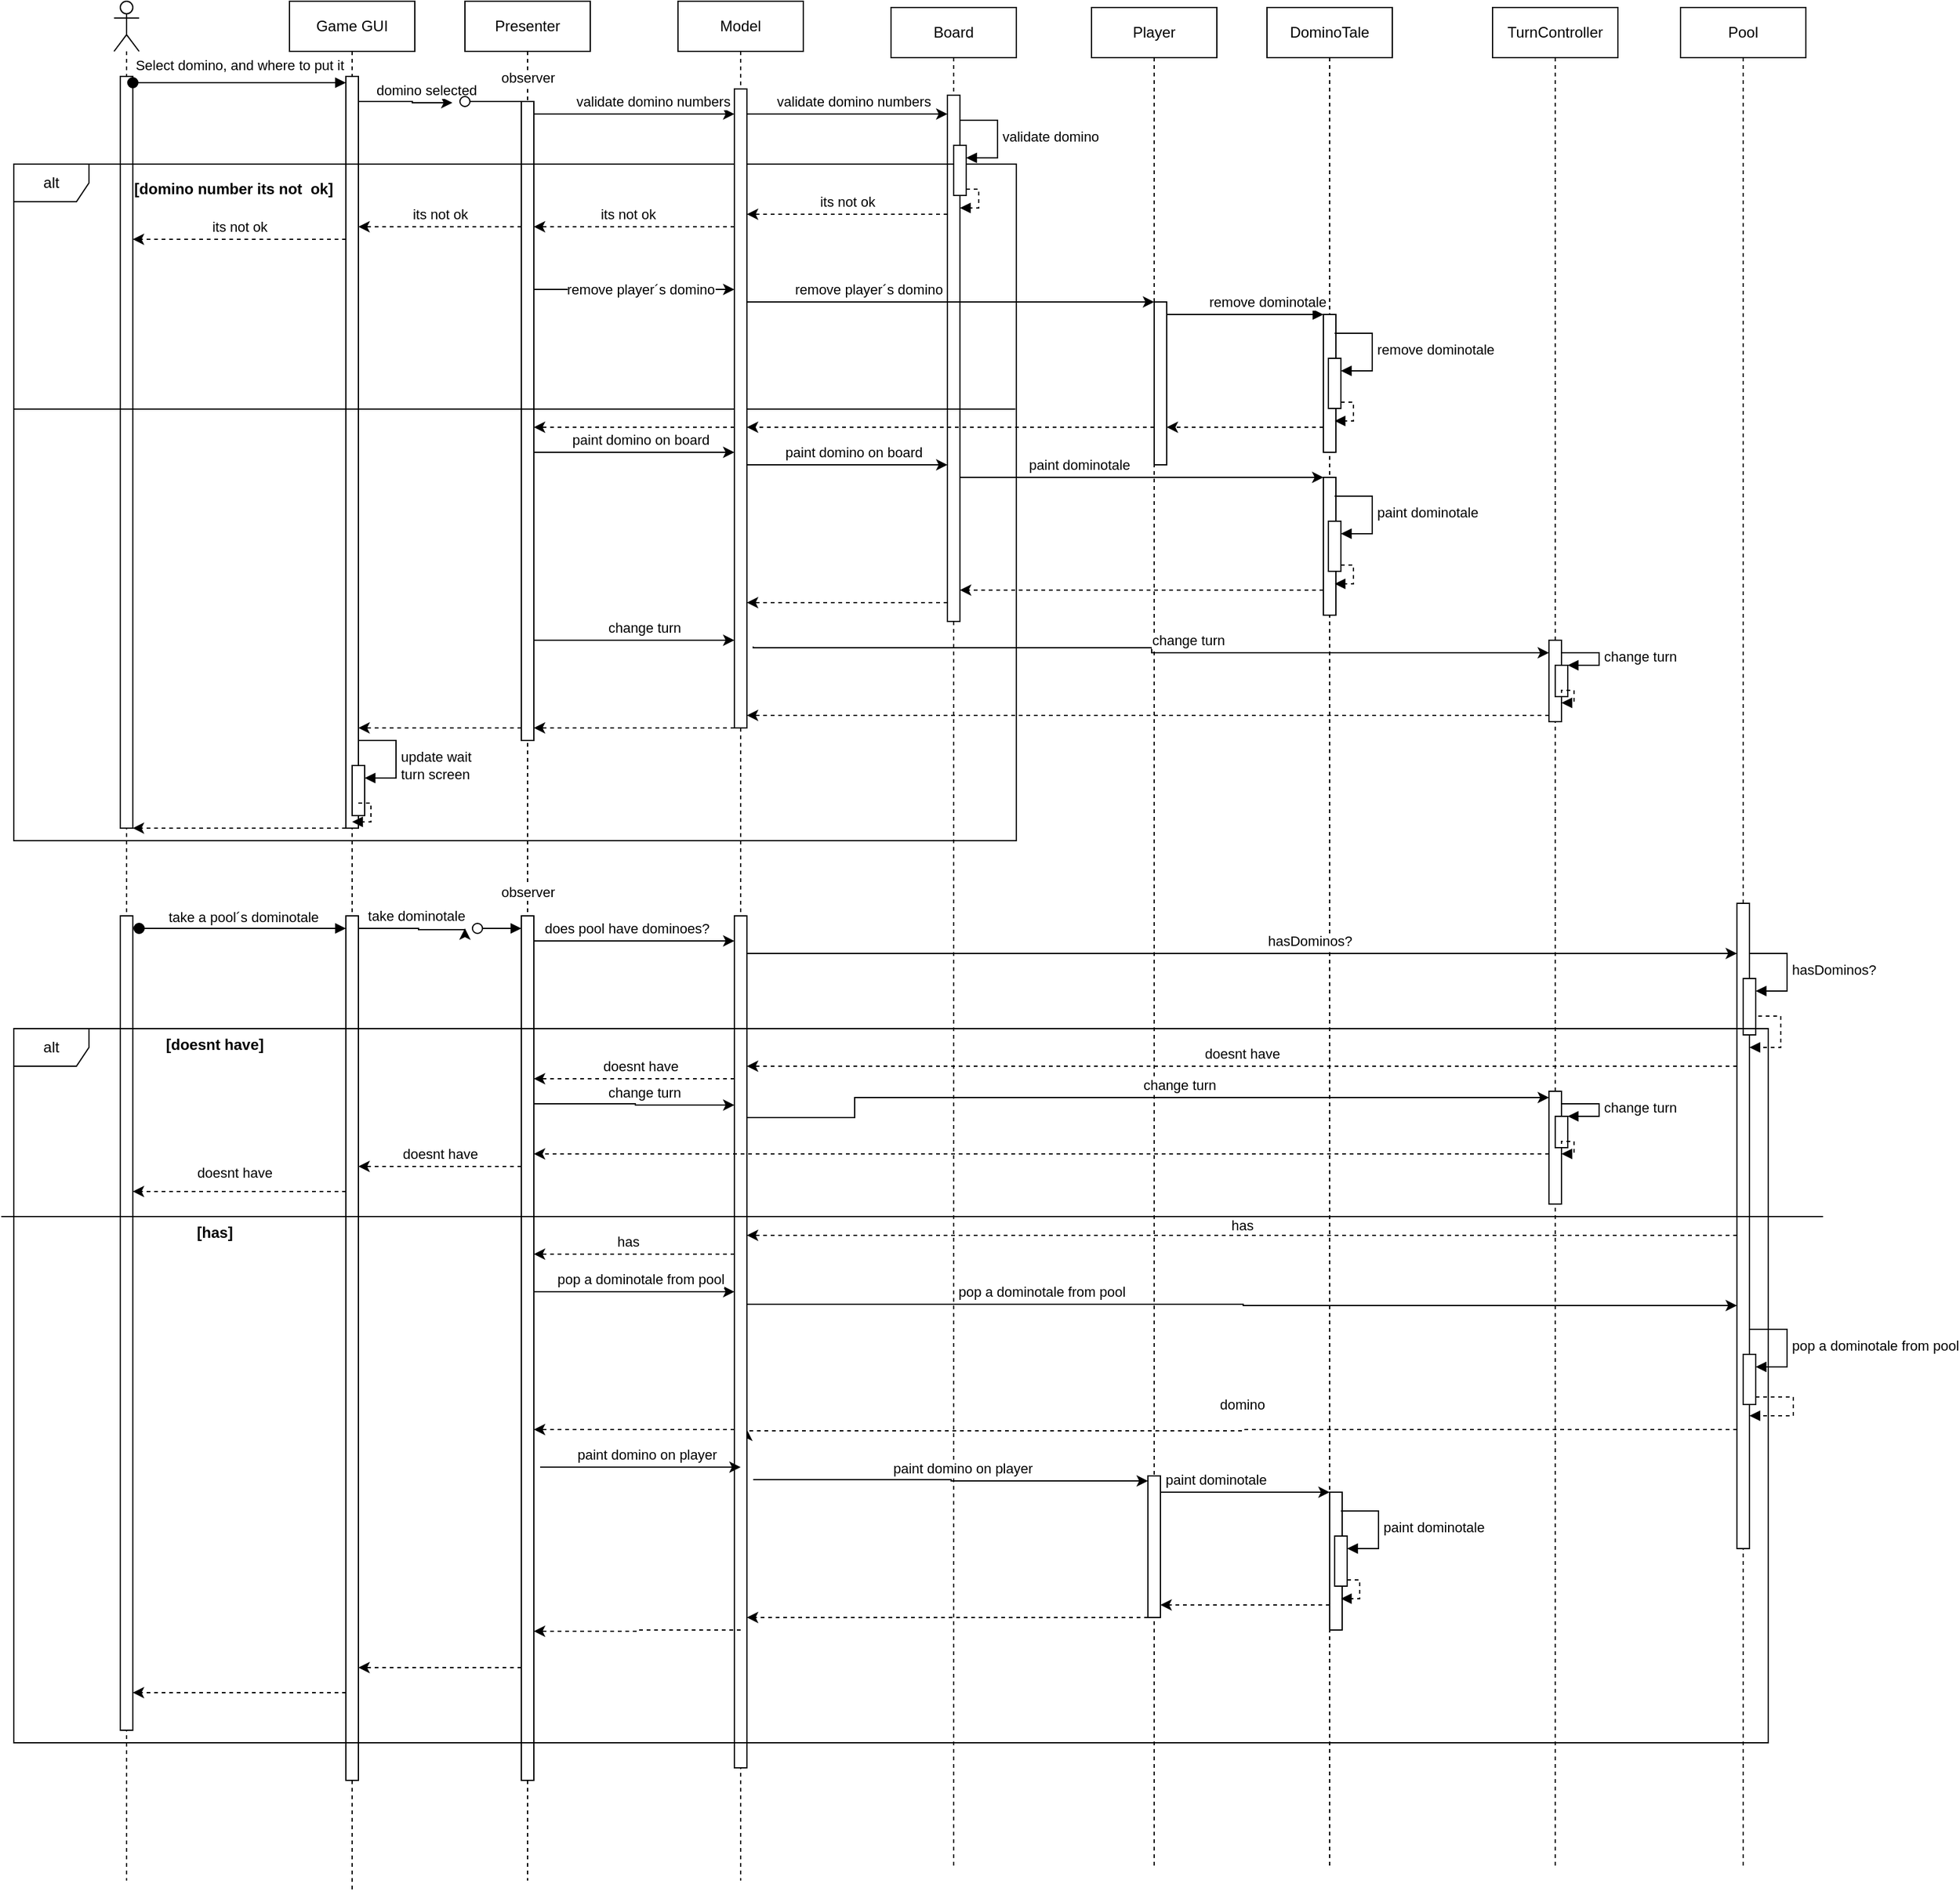 <mxfile version="21.8.2" type="google">
  <diagram name="Page-1" id="Rv0s7GZNz2S2z8i0TRhu">
    <mxGraphModel grid="1" page="1" gridSize="10" guides="1" tooltips="1" connect="1" arrows="1" fold="1" pageScale="1" pageWidth="827" pageHeight="1169" math="0" shadow="0">
      <root>
        <mxCell id="0" />
        <mxCell id="1" parent="0" />
        <mxCell id="wpviFjfJTsvKrZqD9UuO-1" value="Game GUI" style="shape=umlLifeline;perimeter=lifelinePerimeter;whiteSpace=wrap;html=1;container=1;dropTarget=0;collapsible=0;recursiveResize=0;outlineConnect=0;portConstraint=eastwest;newEdgeStyle={&quot;curved&quot;:0,&quot;rounded&quot;:0};" vertex="1" parent="1">
          <mxGeometry x="240" y="70" width="100" height="1510" as="geometry" />
        </mxCell>
        <mxCell id="wpviFjfJTsvKrZqD9UuO-11" value="domino selected" style="edgeStyle=orthogonalEdgeStyle;rounded=0;orthogonalLoop=1;jettySize=auto;html=1;curved=0;" edge="1" parent="wpviFjfJTsvKrZqD9UuO-1" source="wpviFjfJTsvKrZqD9UuO-4">
          <mxGeometry x="0.438" y="10" relative="1" as="geometry">
            <mxPoint x="130" y="81" as="targetPoint" />
            <Array as="points">
              <mxPoint x="98" y="80" />
              <mxPoint x="140" y="81" />
            </Array>
            <mxPoint as="offset" />
          </mxGeometry>
        </mxCell>
        <mxCell id="wpviFjfJTsvKrZqD9UuO-4" value="" style="html=1;points=[[0,0,0,0,5],[0,1,0,0,-5],[1,0,0,0,5],[1,1,0,0,-5]];perimeter=orthogonalPerimeter;outlineConnect=0;targetShapes=umlLifeline;portConstraint=eastwest;newEdgeStyle={&quot;curved&quot;:0,&quot;rounded&quot;:0};" vertex="1" parent="wpviFjfJTsvKrZqD9UuO-1">
          <mxGeometry x="45" y="60" width="10" height="600" as="geometry" />
        </mxCell>
        <mxCell id="wpviFjfJTsvKrZqD9UuO-90" value="take dominotale" style="edgeStyle=orthogonalEdgeStyle;rounded=0;orthogonalLoop=1;jettySize=auto;html=1;curved=0;" edge="1" parent="wpviFjfJTsvKrZqD9UuO-1" source="wpviFjfJTsvKrZqD9UuO-83">
          <mxGeometry x="0.046" y="10" relative="1" as="geometry">
            <mxPoint x="140" y="740" as="targetPoint" />
            <Array as="points">
              <mxPoint x="103" y="740" />
              <mxPoint x="150" y="741" />
            </Array>
            <mxPoint as="offset" />
          </mxGeometry>
        </mxCell>
        <mxCell id="wpviFjfJTsvKrZqD9UuO-83" value="" style="html=1;points=[[0,0,0,0,5],[0,1,0,0,-5],[1,0,0,0,5],[1,1,0,0,-5]];perimeter=orthogonalPerimeter;outlineConnect=0;targetShapes=umlLifeline;portConstraint=eastwest;newEdgeStyle={&quot;curved&quot;:0,&quot;rounded&quot;:0};" vertex="1" parent="wpviFjfJTsvKrZqD9UuO-1">
          <mxGeometry x="45" y="730" width="10" height="690" as="geometry" />
        </mxCell>
        <mxCell id="wpviFjfJTsvKrZqD9UuO-3" value="" style="shape=umlLifeline;perimeter=lifelinePerimeter;whiteSpace=wrap;html=1;container=1;dropTarget=0;collapsible=0;recursiveResize=0;outlineConnect=0;portConstraint=eastwest;newEdgeStyle={&quot;curved&quot;:0,&quot;rounded&quot;:0};participant=umlActor;" vertex="1" parent="1">
          <mxGeometry x="100" y="70" width="20" height="1500" as="geometry" />
        </mxCell>
        <mxCell id="wpviFjfJTsvKrZqD9UuO-6" value="" style="html=1;points=[[0,0,0,0,5],[0,1,0,0,-5],[1,0,0,0,5],[1,1,0,0,-5]];perimeter=orthogonalPerimeter;outlineConnect=0;targetShapes=umlLifeline;portConstraint=eastwest;newEdgeStyle={&quot;curved&quot;:0,&quot;rounded&quot;:0};" vertex="1" parent="wpviFjfJTsvKrZqD9UuO-3">
          <mxGeometry x="5" y="60" width="10" height="600" as="geometry" />
        </mxCell>
        <mxCell id="wpviFjfJTsvKrZqD9UuO-81" value="" style="html=1;points=[[0,0,0,0,5],[0,1,0,0,-5],[1,0,0,0,5],[1,1,0,0,-5]];perimeter=orthogonalPerimeter;outlineConnect=0;targetShapes=umlLifeline;portConstraint=eastwest;newEdgeStyle={&quot;curved&quot;:0,&quot;rounded&quot;:0};" vertex="1" parent="wpviFjfJTsvKrZqD9UuO-3">
          <mxGeometry x="5" y="730" width="10" height="650" as="geometry" />
        </mxCell>
        <mxCell id="wpviFjfJTsvKrZqD9UuO-5" value="Select domino, and where to put it" style="html=1;verticalAlign=bottom;startArrow=oval;endArrow=block;startSize=8;curved=0;rounded=0;entryX=0;entryY=0;entryDx=0;entryDy=5;" edge="1" parent="1" source="wpviFjfJTsvKrZqD9UuO-6" target="wpviFjfJTsvKrZqD9UuO-4">
          <mxGeometry y="5" relative="1" as="geometry">
            <mxPoint x="215" y="135" as="sourcePoint" />
            <mxPoint as="offset" />
          </mxGeometry>
        </mxCell>
        <mxCell id="wpviFjfJTsvKrZqD9UuO-7" value="Presenter" style="shape=umlLifeline;perimeter=lifelinePerimeter;whiteSpace=wrap;html=1;container=1;dropTarget=0;collapsible=0;recursiveResize=0;outlineConnect=0;portConstraint=eastwest;newEdgeStyle={&quot;curved&quot;:0,&quot;rounded&quot;:0};" vertex="1" parent="1">
          <mxGeometry x="380" y="70" width="100" height="1500" as="geometry" />
        </mxCell>
        <mxCell id="wpviFjfJTsvKrZqD9UuO-8" value="" style="html=1;points=[[0,0,0,0,5],[0,1,0,0,-5],[1,0,0,0,5],[1,1,0,0,-5]];perimeter=orthogonalPerimeter;outlineConnect=0;targetShapes=umlLifeline;portConstraint=eastwest;newEdgeStyle={&quot;curved&quot;:0,&quot;rounded&quot;:0};" vertex="1" parent="wpviFjfJTsvKrZqD9UuO-7">
          <mxGeometry x="45" y="80" width="10" height="510" as="geometry" />
        </mxCell>
        <mxCell id="wpviFjfJTsvKrZqD9UuO-88" value="" style="html=1;points=[[0,0,0,0,5],[0,1,0,0,-5],[1,0,0,0,5],[1,1,0,0,-5]];perimeter=orthogonalPerimeter;outlineConnect=0;targetShapes=umlLifeline;portConstraint=eastwest;newEdgeStyle={&quot;curved&quot;:0,&quot;rounded&quot;:0};" vertex="1" parent="wpviFjfJTsvKrZqD9UuO-7">
          <mxGeometry x="45" y="730" width="10" height="690" as="geometry" />
        </mxCell>
        <mxCell id="wpviFjfJTsvKrZqD9UuO-151" value="pop a dominotale from pool" style="edgeStyle=orthogonalEdgeStyle;rounded=0;orthogonalLoop=1;jettySize=auto;html=1;curved=0;" edge="1" parent="wpviFjfJTsvKrZqD9UuO-7">
          <mxGeometry x="0.062" y="10" relative="1" as="geometry">
            <mxPoint x="55" y="1030" as="sourcePoint" />
            <mxPoint x="215" y="1030" as="targetPoint" />
            <Array as="points">
              <mxPoint x="180" y="1030" />
              <mxPoint x="180" y="1030" />
            </Array>
            <mxPoint as="offset" />
          </mxGeometry>
        </mxCell>
        <mxCell id="wpviFjfJTsvKrZqD9UuO-152" value="pop a dominotale from pool" style="edgeStyle=orthogonalEdgeStyle;rounded=0;orthogonalLoop=1;jettySize=auto;html=1;curved=0;" edge="1" parent="wpviFjfJTsvKrZqD9UuO-7" target="wpviFjfJTsvKrZqD9UuO-105">
          <mxGeometry x="-0.406" y="10" relative="1" as="geometry">
            <mxPoint x="225" y="1040" as="sourcePoint" />
            <mxPoint x="550" y="1040" as="targetPoint" />
            <Array as="points">
              <mxPoint x="621" y="1041" />
            </Array>
            <mxPoint as="offset" />
          </mxGeometry>
        </mxCell>
        <mxCell id="wpviFjfJTsvKrZqD9UuO-153" style="edgeStyle=orthogonalEdgeStyle;rounded=0;orthogonalLoop=1;jettySize=auto;html=1;curved=0;dashed=1;" edge="1" parent="wpviFjfJTsvKrZqD9UuO-7" source="wpviFjfJTsvKrZqD9UuO-105">
          <mxGeometry relative="1" as="geometry">
            <mxPoint x="550" y="1140" as="sourcePoint" />
            <mxPoint x="225" y="1140" as="targetPoint" />
            <Array as="points">
              <mxPoint x="621" y="1140" />
              <mxPoint x="225" y="1141" />
            </Array>
          </mxGeometry>
        </mxCell>
        <mxCell id="wpviFjfJTsvKrZqD9UuO-182" value="domino" style="edgeLabel;html=1;align=center;verticalAlign=middle;resizable=0;points=[];" connectable="0" vertex="1" parent="wpviFjfJTsvKrZqD9UuO-153">
          <mxGeometry x="-0.776" y="-2" relative="1" as="geometry">
            <mxPoint x="-307" y="-18" as="offset" />
          </mxGeometry>
        </mxCell>
        <mxCell id="wpviFjfJTsvKrZqD9UuO-154" style="edgeStyle=orthogonalEdgeStyle;rounded=0;orthogonalLoop=1;jettySize=auto;html=1;curved=0;dashed=1;" edge="1" parent="wpviFjfJTsvKrZqD9UuO-7">
          <mxGeometry relative="1" as="geometry">
            <mxPoint x="215" y="1140" as="sourcePoint" />
            <mxPoint x="55" y="1140" as="targetPoint" />
            <Array as="points">
              <mxPoint x="130" y="1140" />
              <mxPoint x="130" y="1140" />
            </Array>
          </mxGeometry>
        </mxCell>
        <mxCell id="wpviFjfJTsvKrZqD9UuO-10" value="observer" style="html=1;verticalAlign=bottom;startArrow=oval;startFill=0;endArrow=none;startSize=8;curved=0;rounded=0;endFill=0;" edge="1" parent="1">
          <mxGeometry x="1" y="11" width="60" relative="1" as="geometry">
            <mxPoint x="380" y="150" as="sourcePoint" />
            <mxPoint x="425" y="150" as="targetPoint" />
            <mxPoint x="5" y="1" as="offset" />
          </mxGeometry>
        </mxCell>
        <mxCell id="wpviFjfJTsvKrZqD9UuO-12" value="Board" style="shape=umlLifeline;perimeter=lifelinePerimeter;whiteSpace=wrap;html=1;container=1;dropTarget=0;collapsible=0;recursiveResize=0;outlineConnect=0;portConstraint=eastwest;newEdgeStyle={&quot;curved&quot;:0,&quot;rounded&quot;:0};" vertex="1" parent="1">
          <mxGeometry x="720" y="75" width="100" height="1485" as="geometry" />
        </mxCell>
        <mxCell id="wpviFjfJTsvKrZqD9UuO-13" value="" style="html=1;points=[[0,0,0,0,5],[0,1,0,0,-5],[1,0,0,0,5],[1,1,0,0,-5]];perimeter=orthogonalPerimeter;outlineConnect=0;targetShapes=umlLifeline;portConstraint=eastwest;newEdgeStyle={&quot;curved&quot;:0,&quot;rounded&quot;:0};" vertex="1" parent="wpviFjfJTsvKrZqD9UuO-12">
          <mxGeometry x="45" y="70" width="10" height="420" as="geometry" />
        </mxCell>
        <mxCell id="wpviFjfJTsvKrZqD9UuO-14" value="validate domino numbers" style="edgeStyle=orthogonalEdgeStyle;rounded=0;orthogonalLoop=1;jettySize=auto;html=1;curved=0;" edge="1" parent="1" source="wpviFjfJTsvKrZqD9UuO-8" target="wpviFjfJTsvKrZqD9UuO-48">
          <mxGeometry x="0.188" y="10" relative="1" as="geometry">
            <Array as="points">
              <mxPoint x="520" y="160" />
              <mxPoint x="520" y="160" />
            </Array>
            <mxPoint as="offset" />
          </mxGeometry>
        </mxCell>
        <mxCell id="wpviFjfJTsvKrZqD9UuO-15" value="alt" style="shape=umlFrame;whiteSpace=wrap;html=1;pointerEvents=0;" vertex="1" parent="1">
          <mxGeometry x="20" y="200" width="800" height="540" as="geometry" />
        </mxCell>
        <mxCell id="wpviFjfJTsvKrZqD9UuO-17" value="" style="endArrow=none;html=1;rounded=0;exitX=0;exitY=0.362;exitDx=0;exitDy=0;exitPerimeter=0;entryX=0.999;entryY=0.362;entryDx=0;entryDy=0;entryPerimeter=0;" edge="1" parent="1" source="wpviFjfJTsvKrZqD9UuO-15" target="wpviFjfJTsvKrZqD9UuO-15">
          <mxGeometry width="50" height="50" relative="1" as="geometry">
            <mxPoint x="20.0" y="280" as="sourcePoint" />
            <mxPoint x="608.7" y="286" as="targetPoint" />
          </mxGeometry>
        </mxCell>
        <mxCell id="wpviFjfJTsvKrZqD9UuO-18" value="[domino number its not&amp;nbsp; ok]" style="text;align=center;fontStyle=1;verticalAlign=middle;spacingLeft=3;spacingRight=3;strokeColor=none;rotatable=0;points=[[0,0.5],[1,0.5]];portConstraint=eastwest;html=1;" vertex="1" parent="1">
          <mxGeometry x="180" y="207" width="30" height="26" as="geometry" />
        </mxCell>
        <mxCell id="wpviFjfJTsvKrZqD9UuO-21" value="" style="html=1;points=[[0,0,0,0,5],[0,1,0,0,-5],[1,0,0,0,5],[1,1,0,0,-5]];perimeter=orthogonalPerimeter;outlineConnect=0;targetShapes=umlLifeline;portConstraint=eastwest;newEdgeStyle={&quot;curved&quot;:0,&quot;rounded&quot;:0};" vertex="1" parent="1">
          <mxGeometry x="770" y="185" width="10" height="40" as="geometry" />
        </mxCell>
        <mxCell id="wpviFjfJTsvKrZqD9UuO-22" value="validate domino" style="html=1;align=left;spacingLeft=2;endArrow=block;rounded=0;edgeStyle=orthogonalEdgeStyle;curved=0;rounded=0;" edge="1" parent="1" target="wpviFjfJTsvKrZqD9UuO-21">
          <mxGeometry relative="1" as="geometry">
            <mxPoint x="775" y="165" as="sourcePoint" />
            <Array as="points">
              <mxPoint x="805" y="195" />
            </Array>
          </mxGeometry>
        </mxCell>
        <mxCell id="wpviFjfJTsvKrZqD9UuO-23" value="" style="html=1;align=left;spacingLeft=2;endArrow=block;rounded=0;edgeStyle=orthogonalEdgeStyle;curved=0;rounded=0;exitX=1;exitY=1;exitDx=0;exitDy=-5;exitPerimeter=0;dashed=1;" edge="1" parent="1" source="wpviFjfJTsvKrZqD9UuO-21" target="wpviFjfJTsvKrZqD9UuO-13">
          <mxGeometry relative="1" as="geometry">
            <mxPoint x="810" y="225" as="sourcePoint" />
            <Array as="points">
              <mxPoint x="790" y="220" />
              <mxPoint x="790" y="235" />
            </Array>
            <mxPoint x="815" y="255" as="targetPoint" />
          </mxGeometry>
        </mxCell>
        <mxCell id="wpviFjfJTsvKrZqD9UuO-24" value="its not ok" style="edgeStyle=orthogonalEdgeStyle;rounded=0;orthogonalLoop=1;jettySize=auto;html=1;curved=0;dashed=1;" edge="1" parent="1" source="wpviFjfJTsvKrZqD9UuO-13" target="wpviFjfJTsvKrZqD9UuO-48">
          <mxGeometry y="-10" relative="1" as="geometry">
            <Array as="points">
              <mxPoint x="690" y="240" />
              <mxPoint x="690" y="240" />
            </Array>
            <mxPoint as="offset" />
          </mxGeometry>
        </mxCell>
        <mxCell id="wpviFjfJTsvKrZqD9UuO-25" value="its not ok" style="edgeStyle=orthogonalEdgeStyle;rounded=0;orthogonalLoop=1;jettySize=auto;html=1;curved=0;dashed=1;" edge="1" parent="1" source="wpviFjfJTsvKrZqD9UuO-8" target="wpviFjfJTsvKrZqD9UuO-4">
          <mxGeometry y="-10" relative="1" as="geometry">
            <Array as="points">
              <mxPoint x="360" y="250" />
              <mxPoint x="360" y="250" />
            </Array>
            <mxPoint as="offset" />
          </mxGeometry>
        </mxCell>
        <mxCell id="wpviFjfJTsvKrZqD9UuO-26" value="its not ok" style="edgeStyle=orthogonalEdgeStyle;rounded=0;orthogonalLoop=1;jettySize=auto;html=1;curved=0;dashed=1;" edge="1" parent="1" source="wpviFjfJTsvKrZqD9UuO-4" target="wpviFjfJTsvKrZqD9UuO-6">
          <mxGeometry y="-10" relative="1" as="geometry">
            <Array as="points">
              <mxPoint x="190" y="260" />
              <mxPoint x="190" y="260" />
            </Array>
            <mxPoint as="offset" />
          </mxGeometry>
        </mxCell>
        <mxCell id="wpviFjfJTsvKrZqD9UuO-29" value="DominoTale" style="shape=umlLifeline;perimeter=lifelinePerimeter;whiteSpace=wrap;html=1;container=1;dropTarget=0;collapsible=0;recursiveResize=0;outlineConnect=0;portConstraint=eastwest;newEdgeStyle={&quot;curved&quot;:0,&quot;rounded&quot;:0};" vertex="1" parent="1">
          <mxGeometry x="1020" y="75" width="100" height="1485" as="geometry" />
        </mxCell>
        <mxCell id="wpviFjfJTsvKrZqD9UuO-30" value="" style="html=1;points=[[0,0,0,0,5],[0,1,0,0,-5],[1,0,0,0,5],[1,1,0,0,-5]];perimeter=orthogonalPerimeter;outlineConnect=0;targetShapes=umlLifeline;portConstraint=eastwest;newEdgeStyle={&quot;curved&quot;:0,&quot;rounded&quot;:0};" vertex="1" parent="wpviFjfJTsvKrZqD9UuO-29">
          <mxGeometry x="45" y="375" width="10" height="110" as="geometry" />
        </mxCell>
        <mxCell id="wpviFjfJTsvKrZqD9UuO-34" value="" style="html=1;points=[[0,0,0,0,5],[0,1,0,0,-5],[1,0,0,0,5],[1,1,0,0,-5]];perimeter=orthogonalPerimeter;outlineConnect=0;targetShapes=umlLifeline;portConstraint=eastwest;newEdgeStyle={&quot;curved&quot;:0,&quot;rounded&quot;:0};" vertex="1" parent="wpviFjfJTsvKrZqD9UuO-29">
          <mxGeometry x="49" y="410" width="10" height="40" as="geometry" />
        </mxCell>
        <mxCell id="wpviFjfJTsvKrZqD9UuO-35" value="paint dominotale" style="html=1;align=left;spacingLeft=2;endArrow=block;rounded=0;edgeStyle=orthogonalEdgeStyle;curved=0;rounded=0;" edge="1" parent="wpviFjfJTsvKrZqD9UuO-29" target="wpviFjfJTsvKrZqD9UuO-34">
          <mxGeometry relative="1" as="geometry">
            <mxPoint x="54" y="390" as="sourcePoint" />
            <Array as="points">
              <mxPoint x="84" y="420" />
            </Array>
          </mxGeometry>
        </mxCell>
        <mxCell id="wpviFjfJTsvKrZqD9UuO-69" value="" style="html=1;points=[[0,0,0,0,5],[0,1,0,0,-5],[1,0,0,0,5],[1,1,0,0,-5]];perimeter=orthogonalPerimeter;outlineConnect=0;targetShapes=umlLifeline;portConstraint=eastwest;newEdgeStyle={&quot;curved&quot;:0,&quot;rounded&quot;:0};" vertex="1" parent="wpviFjfJTsvKrZqD9UuO-29">
          <mxGeometry x="45" y="245" width="10" height="110" as="geometry" />
        </mxCell>
        <mxCell id="wpviFjfJTsvKrZqD9UuO-70" value="" style="html=1;points=[[0,0,0,0,5],[0,1,0,0,-5],[1,0,0,0,5],[1,1,0,0,-5]];perimeter=orthogonalPerimeter;outlineConnect=0;targetShapes=umlLifeline;portConstraint=eastwest;newEdgeStyle={&quot;curved&quot;:0,&quot;rounded&quot;:0};" vertex="1" parent="wpviFjfJTsvKrZqD9UuO-29">
          <mxGeometry x="49" y="280" width="10" height="40" as="geometry" />
        </mxCell>
        <mxCell id="wpviFjfJTsvKrZqD9UuO-71" value="remove dominotale" style="html=1;align=left;spacingLeft=2;endArrow=block;rounded=0;edgeStyle=orthogonalEdgeStyle;curved=0;rounded=0;" edge="1" parent="wpviFjfJTsvKrZqD9UuO-29" target="wpviFjfJTsvKrZqD9UuO-70">
          <mxGeometry relative="1" as="geometry">
            <mxPoint x="54" y="260" as="sourcePoint" />
            <Array as="points">
              <mxPoint x="84" y="290" />
            </Array>
          </mxGeometry>
        </mxCell>
        <mxCell id="wpviFjfJTsvKrZqD9UuO-72" value="" style="html=1;align=left;spacingLeft=2;endArrow=block;rounded=0;edgeStyle=orthogonalEdgeStyle;curved=0;rounded=0;exitX=1;exitY=1;exitDx=0;exitDy=-5;exitPerimeter=0;dashed=1;" edge="1" parent="wpviFjfJTsvKrZqD9UuO-29">
          <mxGeometry relative="1" as="geometry">
            <mxPoint x="59" y="315" as="sourcePoint" />
            <Array as="points">
              <mxPoint x="69" y="315" />
              <mxPoint x="69" y="330" />
            </Array>
            <mxPoint x="54" y="330" as="targetPoint" />
          </mxGeometry>
        </mxCell>
        <mxCell id="wpviFjfJTsvKrZqD9UuO-32" value="Player" style="shape=umlLifeline;perimeter=lifelinePerimeter;whiteSpace=wrap;html=1;container=1;dropTarget=0;collapsible=0;recursiveResize=0;outlineConnect=0;portConstraint=eastwest;newEdgeStyle={&quot;curved&quot;:0,&quot;rounded&quot;:0};" vertex="1" parent="1">
          <mxGeometry x="880" y="75" width="100" height="1485" as="geometry" />
        </mxCell>
        <mxCell id="wpviFjfJTsvKrZqD9UuO-39" value="" style="html=1;points=[[0,0,0,0,5],[0,1,0,0,-5],[1,0,0,0,5],[1,1,0,0,-5]];perimeter=orthogonalPerimeter;outlineConnect=0;targetShapes=umlLifeline;portConstraint=eastwest;newEdgeStyle={&quot;curved&quot;:0,&quot;rounded&quot;:0};" vertex="1" parent="wpviFjfJTsvKrZqD9UuO-32">
          <mxGeometry x="50" y="235" width="10" height="130" as="geometry" />
        </mxCell>
        <mxCell id="wpviFjfJTsvKrZqD9UuO-42" value="remove dominotale" style="html=1;align=left;spacingLeft=2;endArrow=block;rounded=0;edgeStyle=orthogonalEdgeStyle;curved=0;rounded=0;" edge="1" parent="wpviFjfJTsvKrZqD9UuO-32" target="wpviFjfJTsvKrZqD9UuO-69">
          <mxGeometry x="-0.52" y="10" relative="1" as="geometry">
            <mxPoint x="60" y="245" as="sourcePoint" />
            <Array as="points">
              <mxPoint x="140" y="245" />
              <mxPoint x="140" y="245" />
            </Array>
            <mxPoint x="65.0" y="275" as="targetPoint" />
            <mxPoint as="offset" />
          </mxGeometry>
        </mxCell>
        <mxCell id="wpviFjfJTsvKrZqD9UuO-37" value="" style="html=1;align=left;spacingLeft=2;endArrow=block;rounded=0;edgeStyle=orthogonalEdgeStyle;curved=0;rounded=0;exitX=1;exitY=1;exitDx=0;exitDy=-5;exitPerimeter=0;dashed=1;" edge="1" parent="1">
          <mxGeometry relative="1" as="geometry">
            <mxPoint x="1079" y="520" as="sourcePoint" />
            <Array as="points">
              <mxPoint x="1089" y="520" />
              <mxPoint x="1089" y="535" />
            </Array>
            <mxPoint x="1074" y="535" as="targetPoint" />
          </mxGeometry>
        </mxCell>
        <mxCell id="wpviFjfJTsvKrZqD9UuO-40" value="remove player´s domino" style="edgeStyle=orthogonalEdgeStyle;rounded=0;orthogonalLoop=1;jettySize=auto;html=1;curved=0;" edge="1" parent="1" source="wpviFjfJTsvKrZqD9UuO-8" target="wpviFjfJTsvKrZqD9UuO-48">
          <mxGeometry x="0.062" relative="1" as="geometry">
            <Array as="points">
              <mxPoint x="560" y="300" />
              <mxPoint x="560" y="300" />
            </Array>
            <mxPoint as="offset" />
          </mxGeometry>
        </mxCell>
        <mxCell id="wpviFjfJTsvKrZqD9UuO-47" value="Model" style="shape=umlLifeline;perimeter=lifelinePerimeter;whiteSpace=wrap;html=1;container=1;dropTarget=0;collapsible=0;recursiveResize=0;outlineConnect=0;portConstraint=eastwest;newEdgeStyle={&quot;curved&quot;:0,&quot;rounded&quot;:0};" vertex="1" parent="1">
          <mxGeometry x="550" y="70" width="100" height="1500" as="geometry" />
        </mxCell>
        <mxCell id="wpviFjfJTsvKrZqD9UuO-48" value="" style="html=1;points=[[0,0,0,0,5],[0,1,0,0,-5],[1,0,0,0,5],[1,1,0,0,-5]];perimeter=orthogonalPerimeter;outlineConnect=0;targetShapes=umlLifeline;portConstraint=eastwest;newEdgeStyle={&quot;curved&quot;:0,&quot;rounded&quot;:0};" vertex="1" parent="wpviFjfJTsvKrZqD9UuO-47">
          <mxGeometry x="45" y="70" width="10" height="510" as="geometry" />
        </mxCell>
        <mxCell id="wpviFjfJTsvKrZqD9UuO-102" value="" style="html=1;points=[[0,0,0,0,5],[0,1,0,0,-5],[1,0,0,0,5],[1,1,0,0,-5]];perimeter=orthogonalPerimeter;outlineConnect=0;targetShapes=umlLifeline;portConstraint=eastwest;newEdgeStyle={&quot;curved&quot;:0,&quot;rounded&quot;:0};" vertex="1" parent="wpviFjfJTsvKrZqD9UuO-47">
          <mxGeometry x="45" y="730" width="10" height="680" as="geometry" />
        </mxCell>
        <mxCell id="wpviFjfJTsvKrZqD9UuO-49" value="its not ok" style="edgeStyle=orthogonalEdgeStyle;rounded=0;orthogonalLoop=1;jettySize=auto;html=1;curved=0;dashed=1;" edge="1" parent="1" source="wpviFjfJTsvKrZqD9UuO-48" target="wpviFjfJTsvKrZqD9UuO-8">
          <mxGeometry x="0.062" y="-10" relative="1" as="geometry">
            <Array as="points">
              <mxPoint x="510" y="250" />
              <mxPoint x="510" y="250" />
            </Array>
            <mxPoint as="offset" />
          </mxGeometry>
        </mxCell>
        <mxCell id="wpviFjfJTsvKrZqD9UuO-51" value="remove player´s domino" style="edgeStyle=orthogonalEdgeStyle;rounded=0;orthogonalLoop=1;jettySize=auto;html=1;curved=0;" edge="1" parent="1" source="wpviFjfJTsvKrZqD9UuO-48" target="wpviFjfJTsvKrZqD9UuO-39">
          <mxGeometry x="-0.406" y="10" relative="1" as="geometry">
            <Array as="points">
              <mxPoint x="760" y="310" />
              <mxPoint x="760" y="310" />
            </Array>
            <mxPoint as="offset" />
          </mxGeometry>
        </mxCell>
        <mxCell id="wpviFjfJTsvKrZqD9UuO-55" style="edgeStyle=orthogonalEdgeStyle;rounded=0;orthogonalLoop=1;jettySize=auto;html=1;curved=0;dashed=1;" edge="1" parent="1" source="wpviFjfJTsvKrZqD9UuO-39" target="wpviFjfJTsvKrZqD9UuO-48">
          <mxGeometry relative="1" as="geometry">
            <Array as="points">
              <mxPoint x="760" y="410" />
              <mxPoint x="760" y="410" />
            </Array>
          </mxGeometry>
        </mxCell>
        <mxCell id="wpviFjfJTsvKrZqD9UuO-56" style="edgeStyle=orthogonalEdgeStyle;rounded=0;orthogonalLoop=1;jettySize=auto;html=1;curved=0;dashed=1;" edge="1" parent="1" source="wpviFjfJTsvKrZqD9UuO-48" target="wpviFjfJTsvKrZqD9UuO-8">
          <mxGeometry relative="1" as="geometry">
            <Array as="points">
              <mxPoint x="510" y="410" />
              <mxPoint x="510" y="410" />
            </Array>
          </mxGeometry>
        </mxCell>
        <mxCell id="wpviFjfJTsvKrZqD9UuO-58" value="paint domino on board" style="edgeStyle=orthogonalEdgeStyle;rounded=0;orthogonalLoop=1;jettySize=auto;html=1;curved=0;" edge="1" parent="1" source="wpviFjfJTsvKrZqD9UuO-8" target="wpviFjfJTsvKrZqD9UuO-48">
          <mxGeometry x="0.062" y="10" relative="1" as="geometry">
            <Array as="points">
              <mxPoint x="510" y="430" />
              <mxPoint x="510" y="430" />
            </Array>
            <mxPoint as="offset" />
          </mxGeometry>
        </mxCell>
        <mxCell id="wpviFjfJTsvKrZqD9UuO-59" value="paint domino on board" style="edgeStyle=orthogonalEdgeStyle;rounded=0;orthogonalLoop=1;jettySize=auto;html=1;curved=0;" edge="1" parent="1" source="wpviFjfJTsvKrZqD9UuO-48" target="wpviFjfJTsvKrZqD9UuO-13">
          <mxGeometry x="0.062" y="10" relative="1" as="geometry">
            <Array as="points">
              <mxPoint x="680" y="440" />
              <mxPoint x="680" y="440" />
            </Array>
            <mxPoint as="offset" />
          </mxGeometry>
        </mxCell>
        <mxCell id="wpviFjfJTsvKrZqD9UuO-73" style="edgeStyle=orthogonalEdgeStyle;rounded=0;orthogonalLoop=1;jettySize=auto;html=1;curved=0;dashed=1;" edge="1" parent="1" source="wpviFjfJTsvKrZqD9UuO-69" target="wpviFjfJTsvKrZqD9UuO-39">
          <mxGeometry relative="1" as="geometry">
            <Array as="points">
              <mxPoint x="990" y="410" />
              <mxPoint x="990" y="410" />
            </Array>
          </mxGeometry>
        </mxCell>
        <mxCell id="wpviFjfJTsvKrZqD9UuO-74" value="paint dominotale" style="edgeStyle=orthogonalEdgeStyle;rounded=0;orthogonalLoop=1;jettySize=auto;html=1;curved=0;" edge="1" parent="1" source="wpviFjfJTsvKrZqD9UuO-13" target="wpviFjfJTsvKrZqD9UuO-30">
          <mxGeometry x="-0.345" y="10" relative="1" as="geometry">
            <Array as="points">
              <mxPoint x="920" y="450" />
              <mxPoint x="920" y="450" />
            </Array>
            <mxPoint as="offset" />
          </mxGeometry>
        </mxCell>
        <mxCell id="wpviFjfJTsvKrZqD9UuO-76" style="edgeStyle=orthogonalEdgeStyle;rounded=0;orthogonalLoop=1;jettySize=auto;html=1;curved=0;dashed=1;" edge="1" parent="1" source="wpviFjfJTsvKrZqD9UuO-30" target="wpviFjfJTsvKrZqD9UuO-13">
          <mxGeometry relative="1" as="geometry">
            <Array as="points">
              <mxPoint x="920" y="540" />
              <mxPoint x="920" y="540" />
            </Array>
          </mxGeometry>
        </mxCell>
        <mxCell id="wpviFjfJTsvKrZqD9UuO-77" style="edgeStyle=orthogonalEdgeStyle;rounded=0;orthogonalLoop=1;jettySize=auto;html=1;curved=0;dashed=1;" edge="1" parent="1" source="wpviFjfJTsvKrZqD9UuO-13" target="wpviFjfJTsvKrZqD9UuO-48">
          <mxGeometry relative="1" as="geometry">
            <Array as="points">
              <mxPoint x="660" y="550" />
              <mxPoint x="660" y="550" />
            </Array>
          </mxGeometry>
        </mxCell>
        <mxCell id="wpviFjfJTsvKrZqD9UuO-78" style="edgeStyle=orthogonalEdgeStyle;rounded=0;orthogonalLoop=1;jettySize=auto;html=1;curved=0;dashed=1;" edge="1" parent="1" source="wpviFjfJTsvKrZqD9UuO-48" target="wpviFjfJTsvKrZqD9UuO-8">
          <mxGeometry relative="1" as="geometry">
            <Array as="points">
              <mxPoint x="500" y="650" />
              <mxPoint x="500" y="650" />
            </Array>
          </mxGeometry>
        </mxCell>
        <mxCell id="wpviFjfJTsvKrZqD9UuO-79" style="edgeStyle=orthogonalEdgeStyle;rounded=0;orthogonalLoop=1;jettySize=auto;html=1;curved=0;dashed=1;" edge="1" parent="1" source="wpviFjfJTsvKrZqD9UuO-8" target="wpviFjfJTsvKrZqD9UuO-4">
          <mxGeometry relative="1" as="geometry">
            <Array as="points">
              <mxPoint x="360" y="650" />
              <mxPoint x="360" y="650" />
            </Array>
          </mxGeometry>
        </mxCell>
        <mxCell id="wpviFjfJTsvKrZqD9UuO-80" style="edgeStyle=orthogonalEdgeStyle;rounded=0;orthogonalLoop=1;jettySize=auto;html=1;curved=0;dashed=1;" edge="1" parent="1" source="wpviFjfJTsvKrZqD9UuO-4" target="wpviFjfJTsvKrZqD9UuO-6">
          <mxGeometry relative="1" as="geometry">
            <Array as="points">
              <mxPoint x="150" y="730" />
              <mxPoint x="150" y="730" />
            </Array>
          </mxGeometry>
        </mxCell>
        <mxCell id="wpviFjfJTsvKrZqD9UuO-87" value="take a pool´s dominotale" style="html=1;verticalAlign=bottom;startArrow=oval;startFill=1;endArrow=block;startSize=8;curved=0;rounded=0;" edge="1" parent="1" target="wpviFjfJTsvKrZqD9UuO-83">
          <mxGeometry width="60" relative="1" as="geometry">
            <mxPoint x="120" y="810" as="sourcePoint" />
            <mxPoint x="180" y="810" as="targetPoint" />
          </mxGeometry>
        </mxCell>
        <mxCell id="wpviFjfJTsvKrZqD9UuO-89" value="observer" style="html=1;verticalAlign=bottom;startArrow=oval;startFill=0;endArrow=block;startSize=8;curved=0;rounded=0;" edge="1" parent="1" target="wpviFjfJTsvKrZqD9UuO-88">
          <mxGeometry x="1" y="21" width="60" relative="1" as="geometry">
            <mxPoint x="390" y="810" as="sourcePoint" />
            <mxPoint x="420" y="810" as="targetPoint" />
            <mxPoint x="5" y="1" as="offset" />
          </mxGeometry>
        </mxCell>
        <mxCell id="wpviFjfJTsvKrZqD9UuO-99" value="Pool" style="shape=umlLifeline;perimeter=lifelinePerimeter;whiteSpace=wrap;html=1;container=1;dropTarget=0;collapsible=0;recursiveResize=0;outlineConnect=0;portConstraint=eastwest;newEdgeStyle={&quot;curved&quot;:0,&quot;rounded&quot;:0};" vertex="1" parent="1">
          <mxGeometry x="1350" y="75" width="100" height="1485" as="geometry" />
        </mxCell>
        <mxCell id="wpviFjfJTsvKrZqD9UuO-105" value="" style="html=1;points=[[0,0,0,0,5],[0,1,0,0,-5],[1,0,0,0,5],[1,1,0,0,-5]];perimeter=orthogonalPerimeter;outlineConnect=0;targetShapes=umlLifeline;portConstraint=eastwest;newEdgeStyle={&quot;curved&quot;:0,&quot;rounded&quot;:0};" vertex="1" parent="wpviFjfJTsvKrZqD9UuO-99">
          <mxGeometry x="45" y="715" width="10" height="515" as="geometry" />
        </mxCell>
        <mxCell id="wpviFjfJTsvKrZqD9UuO-121" value="" style="html=1;points=[[0,0,0,0,5],[0,1,0,0,-5],[1,0,0,0,5],[1,1,0,0,-5]];perimeter=orthogonalPerimeter;outlineConnect=0;targetShapes=umlLifeline;portConstraint=eastwest;newEdgeStyle={&quot;curved&quot;:0,&quot;rounded&quot;:0};" vertex="1" parent="wpviFjfJTsvKrZqD9UuO-99">
          <mxGeometry x="50" y="775" width="10" height="45" as="geometry" />
        </mxCell>
        <mxCell id="wpviFjfJTsvKrZqD9UuO-122" value="hasDominos?" style="html=1;align=left;spacingLeft=2;endArrow=block;rounded=0;edgeStyle=orthogonalEdgeStyle;curved=0;rounded=0;" edge="1" parent="wpviFjfJTsvKrZqD9UuO-99" target="wpviFjfJTsvKrZqD9UuO-121">
          <mxGeometry x="-0.004" relative="1" as="geometry">
            <mxPoint x="55" y="755" as="sourcePoint" />
            <Array as="points">
              <mxPoint x="85" y="785" />
            </Array>
            <mxPoint as="offset" />
          </mxGeometry>
        </mxCell>
        <mxCell id="wpviFjfJTsvKrZqD9UuO-100" style="edgeStyle=orthogonalEdgeStyle;rounded=0;orthogonalLoop=1;jettySize=auto;html=1;curved=0;" edge="1" parent="1" source="wpviFjfJTsvKrZqD9UuO-48" target="wpviFjfJTsvKrZqD9UuO-13">
          <mxGeometry relative="1" as="geometry">
            <Array as="points">
              <mxPoint x="690" y="160" />
              <mxPoint x="690" y="160" />
            </Array>
          </mxGeometry>
        </mxCell>
        <mxCell id="wpviFjfJTsvKrZqD9UuO-101" value="validate domino numbers" style="edgeLabel;html=1;align=center;verticalAlign=middle;resizable=0;points=[];" connectable="0" vertex="1" parent="wpviFjfJTsvKrZqD9UuO-100">
          <mxGeometry x="0.165" relative="1" as="geometry">
            <mxPoint x="-8" y="-10" as="offset" />
          </mxGeometry>
        </mxCell>
        <mxCell id="wpviFjfJTsvKrZqD9UuO-103" style="edgeStyle=orthogonalEdgeStyle;rounded=0;orthogonalLoop=1;jettySize=auto;html=1;curved=0;" edge="1" parent="1" source="wpviFjfJTsvKrZqD9UuO-88" target="wpviFjfJTsvKrZqD9UuO-102">
          <mxGeometry relative="1" as="geometry">
            <Array as="points">
              <mxPoint x="520" y="820" />
              <mxPoint x="520" y="820" />
            </Array>
          </mxGeometry>
        </mxCell>
        <mxCell id="wpviFjfJTsvKrZqD9UuO-104" value="does pool have dominoes?" style="edgeLabel;html=1;align=center;verticalAlign=middle;resizable=0;points=[];" connectable="0" vertex="1" parent="wpviFjfJTsvKrZqD9UuO-103">
          <mxGeometry x="-0.078" y="3" relative="1" as="geometry">
            <mxPoint y="-7" as="offset" />
          </mxGeometry>
        </mxCell>
        <mxCell id="wpviFjfJTsvKrZqD9UuO-106" value="hasDominos?" style="edgeStyle=orthogonalEdgeStyle;rounded=0;orthogonalLoop=1;jettySize=auto;html=1;curved=0;" edge="1" parent="1" source="wpviFjfJTsvKrZqD9UuO-102" target="wpviFjfJTsvKrZqD9UuO-105">
          <mxGeometry x="0.137" y="10" relative="1" as="geometry">
            <Array as="points">
              <mxPoint x="780" y="830" />
              <mxPoint x="780" y="830" />
            </Array>
            <mxPoint as="offset" />
          </mxGeometry>
        </mxCell>
        <mxCell id="wpviFjfJTsvKrZqD9UuO-107" value="alt" style="shape=umlFrame;whiteSpace=wrap;html=1;pointerEvents=0;" vertex="1" parent="1">
          <mxGeometry x="20" y="890" width="1400" height="570" as="geometry" />
        </mxCell>
        <mxCell id="wpviFjfJTsvKrZqD9UuO-109" value="[doesnt have]" style="text;align=center;fontStyle=1;verticalAlign=middle;spacingLeft=3;spacingRight=3;strokeColor=none;rotatable=0;points=[[0,0.5],[1,0.5]];portConstraint=eastwest;html=1;" vertex="1" parent="1">
          <mxGeometry x="140" y="890" width="80" height="26" as="geometry" />
        </mxCell>
        <mxCell id="wpviFjfJTsvKrZqD9UuO-110" value="TurnController" style="shape=umlLifeline;perimeter=lifelinePerimeter;whiteSpace=wrap;html=1;container=1;dropTarget=0;collapsible=0;recursiveResize=0;outlineConnect=0;portConstraint=eastwest;newEdgeStyle={&quot;curved&quot;:0,&quot;rounded&quot;:0};" vertex="1" parent="1">
          <mxGeometry x="1200" y="75" width="100" height="1485" as="geometry" />
        </mxCell>
        <mxCell id="wpviFjfJTsvKrZqD9UuO-111" value="" style="html=1;points=[[0,0,0,0,5],[0,1,0,0,-5],[1,0,0,0,5],[1,1,0,0,-5]];perimeter=orthogonalPerimeter;outlineConnect=0;targetShapes=umlLifeline;portConstraint=eastwest;newEdgeStyle={&quot;curved&quot;:0,&quot;rounded&quot;:0};" vertex="1" parent="wpviFjfJTsvKrZqD9UuO-110">
          <mxGeometry x="45" y="505" width="10" height="65" as="geometry" />
        </mxCell>
        <mxCell id="wpviFjfJTsvKrZqD9UuO-113" value="" style="html=1;points=[[0,0,0,0,5],[0,1,0,0,-5],[1,0,0,0,5],[1,1,0,0,-5]];perimeter=orthogonalPerimeter;outlineConnect=0;targetShapes=umlLifeline;portConstraint=eastwest;newEdgeStyle={&quot;curved&quot;:0,&quot;rounded&quot;:0};" vertex="1" parent="wpviFjfJTsvKrZqD9UuO-110">
          <mxGeometry x="50" y="525" width="10" height="25" as="geometry" />
        </mxCell>
        <mxCell id="wpviFjfJTsvKrZqD9UuO-114" value="change turn" style="html=1;align=left;spacingLeft=2;endArrow=block;rounded=0;edgeStyle=orthogonalEdgeStyle;curved=0;rounded=0;" edge="1" parent="wpviFjfJTsvKrZqD9UuO-110" target="wpviFjfJTsvKrZqD9UuO-113">
          <mxGeometry relative="1" as="geometry">
            <mxPoint x="55" y="515" as="sourcePoint" />
            <Array as="points">
              <mxPoint x="85" y="515" />
              <mxPoint x="85" y="525" />
            </Array>
          </mxGeometry>
        </mxCell>
        <mxCell id="wpviFjfJTsvKrZqD9UuO-112" value="change turn" style="edgeStyle=orthogonalEdgeStyle;rounded=0;orthogonalLoop=1;jettySize=auto;html=1;curved=0;" edge="1" parent="1" source="wpviFjfJTsvKrZqD9UuO-8" target="wpviFjfJTsvKrZqD9UuO-48">
          <mxGeometry x="0.099" y="10" relative="1" as="geometry">
            <Array as="points">
              <mxPoint x="510" y="580" />
              <mxPoint x="510" y="580" />
            </Array>
            <mxPoint as="offset" />
          </mxGeometry>
        </mxCell>
        <mxCell id="wpviFjfJTsvKrZqD9UuO-115" value="" style="html=1;align=left;spacingLeft=2;endArrow=block;rounded=0;edgeStyle=orthogonalEdgeStyle;curved=0;rounded=0;exitX=1;exitY=1;exitDx=0;exitDy=-5;exitPerimeter=0;dashed=1;" edge="1" parent="1" target="wpviFjfJTsvKrZqD9UuO-111">
          <mxGeometry relative="1" as="geometry">
            <mxPoint x="1255" y="640" as="sourcePoint" />
            <Array as="points">
              <mxPoint x="1255" y="620" />
              <mxPoint x="1265" y="620" />
              <mxPoint x="1265" y="630" />
            </Array>
            <mxPoint x="1250" y="655" as="targetPoint" />
          </mxGeometry>
        </mxCell>
        <mxCell id="wpviFjfJTsvKrZqD9UuO-116" style="edgeStyle=orthogonalEdgeStyle;rounded=0;orthogonalLoop=1;jettySize=auto;html=1;curved=0;dashed=1;" edge="1" parent="1" source="wpviFjfJTsvKrZqD9UuO-111" target="wpviFjfJTsvKrZqD9UuO-48">
          <mxGeometry relative="1" as="geometry">
            <Array as="points">
              <mxPoint x="760" y="640" />
              <mxPoint x="760" y="640" />
            </Array>
          </mxGeometry>
        </mxCell>
        <mxCell id="wpviFjfJTsvKrZqD9UuO-117" value="" style="html=1;points=[[0,0,0,0,5],[0,1,0,0,-5],[1,0,0,0,5],[1,1,0,0,-5]];perimeter=orthogonalPerimeter;outlineConnect=0;targetShapes=umlLifeline;portConstraint=eastwest;newEdgeStyle={&quot;curved&quot;:0,&quot;rounded&quot;:0};" vertex="1" parent="1">
          <mxGeometry x="290" y="680" width="10" height="40" as="geometry" />
        </mxCell>
        <mxCell id="wpviFjfJTsvKrZqD9UuO-118" value="update wait &lt;br&gt;turn screen" style="html=1;align=left;spacingLeft=2;endArrow=block;rounded=0;edgeStyle=orthogonalEdgeStyle;curved=0;rounded=0;" edge="1" parent="1" target="wpviFjfJTsvKrZqD9UuO-117">
          <mxGeometry x="0.176" relative="1" as="geometry">
            <mxPoint x="295" y="660" as="sourcePoint" />
            <Array as="points">
              <mxPoint x="325" y="690" />
            </Array>
            <mxPoint as="offset" />
          </mxGeometry>
        </mxCell>
        <mxCell id="wpviFjfJTsvKrZqD9UuO-119" value="" style="html=1;align=left;spacingLeft=2;endArrow=block;rounded=0;edgeStyle=orthogonalEdgeStyle;curved=0;rounded=0;exitX=1;exitY=1;exitDx=0;exitDy=-5;exitPerimeter=0;dashed=1;" edge="1" parent="1">
          <mxGeometry relative="1" as="geometry">
            <mxPoint x="295" y="710" as="sourcePoint" />
            <Array as="points">
              <mxPoint x="305" y="710" />
              <mxPoint x="305" y="725" />
            </Array>
            <mxPoint x="290" y="725" as="targetPoint" />
          </mxGeometry>
        </mxCell>
        <mxCell id="wpviFjfJTsvKrZqD9UuO-123" value="" style="html=1;align=left;spacingLeft=2;endArrow=block;rounded=0;edgeStyle=orthogonalEdgeStyle;curved=0;rounded=0;exitX=1;exitY=1;exitDx=0;exitDy=-5;exitPerimeter=0;dashed=1;" edge="1" parent="1">
          <mxGeometry relative="1" as="geometry">
            <mxPoint x="1410" y="890" as="sourcePoint" />
            <Array as="points">
              <mxPoint x="1410" y="880" />
              <mxPoint x="1430" y="880" />
              <mxPoint x="1430" y="905" />
            </Array>
            <mxPoint x="1405" y="905" as="targetPoint" />
          </mxGeometry>
        </mxCell>
        <mxCell id="wpviFjfJTsvKrZqD9UuO-124" value="doesnt have" style="edgeStyle=orthogonalEdgeStyle;rounded=0;orthogonalLoop=1;jettySize=auto;html=1;curved=0;dashed=1;" edge="1" parent="1" source="wpviFjfJTsvKrZqD9UuO-105" target="wpviFjfJTsvKrZqD9UuO-102">
          <mxGeometry y="-10" relative="1" as="geometry">
            <Array as="points">
              <mxPoint x="980" y="920" />
              <mxPoint x="980" y="920" />
            </Array>
            <mxPoint as="offset" />
          </mxGeometry>
        </mxCell>
        <mxCell id="wpviFjfJTsvKrZqD9UuO-125" value="doesnt have" style="edgeStyle=orthogonalEdgeStyle;rounded=0;orthogonalLoop=1;jettySize=auto;html=1;curved=0;dashed=1;" edge="1" parent="1" source="wpviFjfJTsvKrZqD9UuO-102" target="wpviFjfJTsvKrZqD9UuO-88">
          <mxGeometry x="-0.062" y="-10" relative="1" as="geometry">
            <Array as="points">
              <mxPoint x="510" y="930" />
              <mxPoint x="510" y="930" />
            </Array>
            <mxPoint as="offset" />
          </mxGeometry>
        </mxCell>
        <mxCell id="wpviFjfJTsvKrZqD9UuO-129" value="" style="endArrow=none;html=1;rounded=0;" edge="1" parent="1">
          <mxGeometry width="50" height="50" relative="1" as="geometry">
            <mxPoint x="10" y="1040" as="sourcePoint" />
            <mxPoint x="1463.73" y="1040" as="targetPoint" />
          </mxGeometry>
        </mxCell>
        <mxCell id="wpviFjfJTsvKrZqD9UuO-130" value="[has]" style="text;align=center;fontStyle=1;verticalAlign=middle;spacingLeft=3;spacingRight=3;strokeColor=none;rotatable=0;points=[[0,0.5],[1,0.5]];portConstraint=eastwest;html=1;" vertex="1" parent="1">
          <mxGeometry x="140" y="1040" width="80" height="26" as="geometry" />
        </mxCell>
        <mxCell id="wpviFjfJTsvKrZqD9UuO-137" style="edgeStyle=orthogonalEdgeStyle;rounded=0;orthogonalLoop=1;jettySize=auto;html=1;curved=0;dashed=1;" edge="1" parent="1" source="wpviFjfJTsvKrZqD9UuO-131" target="wpviFjfJTsvKrZqD9UuO-88">
          <mxGeometry relative="1" as="geometry">
            <Array as="points">
              <mxPoint x="840" y="990" />
              <mxPoint x="840" y="990" />
            </Array>
          </mxGeometry>
        </mxCell>
        <mxCell id="wpviFjfJTsvKrZqD9UuO-131" value="" style="html=1;points=[[0,0,0,0,5],[0,1,0,0,-5],[1,0,0,0,5],[1,1,0,0,-5]];perimeter=orthogonalPerimeter;outlineConnect=0;targetShapes=umlLifeline;portConstraint=eastwest;newEdgeStyle={&quot;curved&quot;:0,&quot;rounded&quot;:0};" vertex="1" parent="1">
          <mxGeometry x="1245" y="940" width="10" height="90" as="geometry" />
        </mxCell>
        <mxCell id="wpviFjfJTsvKrZqD9UuO-132" value="" style="html=1;points=[[0,0,0,0,5],[0,1,0,0,-5],[1,0,0,0,5],[1,1,0,0,-5]];perimeter=orthogonalPerimeter;outlineConnect=0;targetShapes=umlLifeline;portConstraint=eastwest;newEdgeStyle={&quot;curved&quot;:0,&quot;rounded&quot;:0};" vertex="1" parent="1">
          <mxGeometry x="1250" y="960" width="10" height="25" as="geometry" />
        </mxCell>
        <mxCell id="wpviFjfJTsvKrZqD9UuO-133" value="change turn" style="html=1;align=left;spacingLeft=2;endArrow=block;rounded=0;edgeStyle=orthogonalEdgeStyle;curved=0;rounded=0;" edge="1" parent="1" target="wpviFjfJTsvKrZqD9UuO-132">
          <mxGeometry relative="1" as="geometry">
            <mxPoint x="1255" y="950" as="sourcePoint" />
            <Array as="points">
              <mxPoint x="1285" y="950" />
              <mxPoint x="1285" y="960" />
            </Array>
          </mxGeometry>
        </mxCell>
        <mxCell id="wpviFjfJTsvKrZqD9UuO-134" value="change turn" style="edgeStyle=orthogonalEdgeStyle;rounded=0;orthogonalLoop=1;jettySize=auto;html=1;curved=0;" edge="1" parent="1" target="wpviFjfJTsvKrZqD9UuO-102">
          <mxGeometry x="0.099" y="10" relative="1" as="geometry">
            <mxPoint x="435" y="950" as="sourcePoint" />
            <Array as="points">
              <mxPoint x="516" y="951" />
            </Array>
            <mxPoint as="offset" />
          </mxGeometry>
        </mxCell>
        <mxCell id="wpviFjfJTsvKrZqD9UuO-135" value="" style="html=1;align=left;spacingLeft=2;endArrow=block;rounded=0;edgeStyle=orthogonalEdgeStyle;curved=0;rounded=0;exitX=1;exitY=1;exitDx=0;exitDy=-5;exitPerimeter=0;dashed=1;" edge="1" parent="1" target="wpviFjfJTsvKrZqD9UuO-131">
          <mxGeometry relative="1" as="geometry">
            <mxPoint x="1255" y="1000" as="sourcePoint" />
            <Array as="points">
              <mxPoint x="1255" y="980" />
              <mxPoint x="1265" y="980" />
              <mxPoint x="1265" y="990" />
            </Array>
            <mxPoint x="1250" y="1015" as="targetPoint" />
          </mxGeometry>
        </mxCell>
        <mxCell id="wpviFjfJTsvKrZqD9UuO-138" style="edgeStyle=orthogonalEdgeStyle;rounded=0;orthogonalLoop=1;jettySize=auto;html=1;curved=0;dashed=1;" edge="1" parent="1" source="wpviFjfJTsvKrZqD9UuO-88" target="wpviFjfJTsvKrZqD9UuO-83">
          <mxGeometry relative="1" as="geometry">
            <Array as="points">
              <mxPoint x="360" y="1000" />
              <mxPoint x="360" y="1000" />
            </Array>
          </mxGeometry>
        </mxCell>
        <mxCell id="wpviFjfJTsvKrZqD9UuO-139" value="doesnt have" style="edgeLabel;html=1;align=center;verticalAlign=middle;resizable=0;points=[];" connectable="0" vertex="1" parent="wpviFjfJTsvKrZqD9UuO-138">
          <mxGeometry x="-0.586" relative="1" as="geometry">
            <mxPoint x="-38" y="-10" as="offset" />
          </mxGeometry>
        </mxCell>
        <mxCell id="wpviFjfJTsvKrZqD9UuO-140" style="edgeStyle=orthogonalEdgeStyle;rounded=0;orthogonalLoop=1;jettySize=auto;html=1;curved=0;dashed=1;" edge="1" parent="1" source="wpviFjfJTsvKrZqD9UuO-83" target="wpviFjfJTsvKrZqD9UuO-81">
          <mxGeometry relative="1" as="geometry">
            <Array as="points">
              <mxPoint x="210" y="1020" />
              <mxPoint x="210" y="1020" />
            </Array>
          </mxGeometry>
        </mxCell>
        <mxCell id="wpviFjfJTsvKrZqD9UuO-142" value="doesnt have" style="edgeLabel;html=1;align=center;verticalAlign=middle;resizable=0;points=[];" connectable="0" vertex="1" parent="wpviFjfJTsvKrZqD9UuO-140">
          <mxGeometry x="0.078" y="-5" relative="1" as="geometry">
            <mxPoint x="2" y="-10" as="offset" />
          </mxGeometry>
        </mxCell>
        <mxCell id="wpviFjfJTsvKrZqD9UuO-143" value="has" style="edgeStyle=orthogonalEdgeStyle;rounded=0;orthogonalLoop=1;jettySize=auto;html=1;curved=0;dashed=1;" edge="1" parent="1" source="wpviFjfJTsvKrZqD9UuO-105" target="wpviFjfJTsvKrZqD9UuO-102">
          <mxGeometry y="-7" relative="1" as="geometry">
            <Array as="points">
              <mxPoint x="1200" y="1055" />
              <mxPoint x="1200" y="1055" />
            </Array>
            <mxPoint y="-1" as="offset" />
          </mxGeometry>
        </mxCell>
        <mxCell id="wpviFjfJTsvKrZqD9UuO-144" value="change turn" style="edgeStyle=orthogonalEdgeStyle;rounded=0;orthogonalLoop=1;jettySize=auto;html=1;curved=0;entryX=0;entryY=0;entryDx=0;entryDy=5;entryPerimeter=0;" edge="1" parent="1" source="wpviFjfJTsvKrZqD9UuO-102" target="wpviFjfJTsvKrZqD9UuO-131">
          <mxGeometry x="0.099" y="10" relative="1" as="geometry">
            <mxPoint x="610" y="960" as="sourcePoint" />
            <Array as="points">
              <mxPoint x="691" y="961" />
              <mxPoint x="691" y="945" />
            </Array>
            <mxPoint as="offset" />
            <mxPoint x="770" y="960" as="targetPoint" />
          </mxGeometry>
        </mxCell>
        <mxCell id="wpviFjfJTsvKrZqD9UuO-145" style="edgeStyle=orthogonalEdgeStyle;rounded=0;orthogonalLoop=1;jettySize=auto;html=1;curved=0;dashed=1;" edge="1" parent="1" source="wpviFjfJTsvKrZqD9UuO-102" target="wpviFjfJTsvKrZqD9UuO-88">
          <mxGeometry relative="1" as="geometry">
            <Array as="points">
              <mxPoint x="510" y="1070" />
              <mxPoint x="510" y="1070" />
            </Array>
          </mxGeometry>
        </mxCell>
        <mxCell id="wpviFjfJTsvKrZqD9UuO-146" value="has" style="edgeLabel;html=1;align=center;verticalAlign=middle;resizable=0;points=[];" connectable="0" vertex="1" parent="wpviFjfJTsvKrZqD9UuO-145">
          <mxGeometry x="-0.238" y="-3" relative="1" as="geometry">
            <mxPoint x="-24" y="-7" as="offset" />
          </mxGeometry>
        </mxCell>
        <mxCell id="wpviFjfJTsvKrZqD9UuO-158" value="" style="html=1;points=[[0,0,0,0,5],[0,1,0,0,-5],[1,0,0,0,5],[1,1,0,0,-5]];perimeter=orthogonalPerimeter;outlineConnect=0;targetShapes=umlLifeline;portConstraint=eastwest;newEdgeStyle={&quot;curved&quot;:0,&quot;rounded&quot;:0};" vertex="1" parent="1">
          <mxGeometry x="1070" y="1260" width="10" height="110" as="geometry" />
        </mxCell>
        <mxCell id="wpviFjfJTsvKrZqD9UuO-159" value="" style="html=1;points=[[0,0,0,0,5],[0,1,0,0,-5],[1,0,0,0,5],[1,1,0,0,-5]];perimeter=orthogonalPerimeter;outlineConnect=0;targetShapes=umlLifeline;portConstraint=eastwest;newEdgeStyle={&quot;curved&quot;:0,&quot;rounded&quot;:0};" vertex="1" parent="1">
          <mxGeometry x="1074" y="1295" width="10" height="40" as="geometry" />
        </mxCell>
        <mxCell id="wpviFjfJTsvKrZqD9UuO-160" value="paint dominotale" style="html=1;align=left;spacingLeft=2;endArrow=block;rounded=0;edgeStyle=orthogonalEdgeStyle;curved=0;rounded=0;" edge="1" parent="1" target="wpviFjfJTsvKrZqD9UuO-159">
          <mxGeometry relative="1" as="geometry">
            <mxPoint x="1079" y="1275" as="sourcePoint" />
            <Array as="points">
              <mxPoint x="1109" y="1305" />
            </Array>
          </mxGeometry>
        </mxCell>
        <mxCell id="wpviFjfJTsvKrZqD9UuO-161" value="" style="html=1;align=left;spacingLeft=2;endArrow=block;rounded=0;edgeStyle=orthogonalEdgeStyle;curved=0;rounded=0;exitX=1;exitY=1;exitDx=0;exitDy=-5;exitPerimeter=0;dashed=1;" edge="1" parent="1">
          <mxGeometry relative="1" as="geometry">
            <mxPoint x="1084" y="1330" as="sourcePoint" />
            <Array as="points">
              <mxPoint x="1094" y="1330" />
              <mxPoint x="1094" y="1345" />
            </Array>
            <mxPoint x="1079" y="1345" as="targetPoint" />
          </mxGeometry>
        </mxCell>
        <mxCell id="wpviFjfJTsvKrZqD9UuO-162" value="paint domino on player" style="edgeStyle=orthogonalEdgeStyle;rounded=0;orthogonalLoop=1;jettySize=auto;html=1;curved=0;" edge="1" parent="1">
          <mxGeometry x="0.062" y="10" relative="1" as="geometry">
            <mxPoint x="440" y="1240" as="sourcePoint" />
            <mxPoint x="600" y="1240" as="targetPoint" />
            <Array as="points">
              <mxPoint x="515" y="1240" />
              <mxPoint x="515" y="1240" />
            </Array>
            <mxPoint as="offset" />
          </mxGeometry>
        </mxCell>
        <mxCell id="wpviFjfJTsvKrZqD9UuO-163" value="paint domino on player" style="edgeStyle=orthogonalEdgeStyle;rounded=0;orthogonalLoop=1;jettySize=auto;html=1;curved=0;" edge="1" parent="1" target="wpviFjfJTsvKrZqD9UuO-174">
          <mxGeometry x="0.062" y="10" relative="1" as="geometry">
            <mxPoint x="610" y="1250" as="sourcePoint" />
            <mxPoint x="770" y="1250" as="targetPoint" />
            <Array as="points">
              <mxPoint x="768" y="1251" />
            </Array>
            <mxPoint as="offset" />
          </mxGeometry>
        </mxCell>
        <mxCell id="wpviFjfJTsvKrZqD9UuO-164" value="paint dominotale" style="edgeStyle=orthogonalEdgeStyle;rounded=0;orthogonalLoop=1;jettySize=auto;html=1;curved=0;" edge="1" parent="1" source="wpviFjfJTsvKrZqD9UuO-174" target="wpviFjfJTsvKrZqD9UuO-158">
          <mxGeometry x="-0.345" y="10" relative="1" as="geometry">
            <mxPoint x="780" y="1260" as="sourcePoint" />
            <Array as="points">
              <mxPoint x="1040" y="1260" />
              <mxPoint x="1040" y="1260" />
            </Array>
            <mxPoint as="offset" />
          </mxGeometry>
        </mxCell>
        <mxCell id="wpviFjfJTsvKrZqD9UuO-165" style="edgeStyle=orthogonalEdgeStyle;rounded=0;orthogonalLoop=1;jettySize=auto;html=1;curved=0;dashed=1;" edge="1" parent="1" source="wpviFjfJTsvKrZqD9UuO-158" target="wpviFjfJTsvKrZqD9UuO-174">
          <mxGeometry relative="1" as="geometry">
            <mxPoint x="780" y="1350" as="targetPoint" />
            <Array as="points">
              <mxPoint x="1000" y="1350" />
              <mxPoint x="1000" y="1350" />
            </Array>
          </mxGeometry>
        </mxCell>
        <mxCell id="wpviFjfJTsvKrZqD9UuO-166" style="edgeStyle=orthogonalEdgeStyle;rounded=0;orthogonalLoop=1;jettySize=auto;html=1;curved=0;dashed=1;" edge="1" parent="1" source="wpviFjfJTsvKrZqD9UuO-174" target="wpviFjfJTsvKrZqD9UuO-102">
          <mxGeometry relative="1" as="geometry">
            <mxPoint x="770" y="1360" as="sourcePoint" />
            <mxPoint x="610" y="1360" as="targetPoint" />
            <Array as="points">
              <mxPoint x="800" y="1360" />
              <mxPoint x="800" y="1360" />
            </Array>
          </mxGeometry>
        </mxCell>
        <mxCell id="wpviFjfJTsvKrZqD9UuO-167" style="edgeStyle=orthogonalEdgeStyle;rounded=0;orthogonalLoop=1;jettySize=auto;html=1;curved=0;dashed=1;" edge="1" parent="1" target="wpviFjfJTsvKrZqD9UuO-88">
          <mxGeometry relative="1" as="geometry">
            <mxPoint x="600" y="1370" as="sourcePoint" />
            <mxPoint x="440" y="1370" as="targetPoint" />
            <Array as="points">
              <mxPoint x="518" y="1371" />
            </Array>
          </mxGeometry>
        </mxCell>
        <mxCell id="wpviFjfJTsvKrZqD9UuO-174" value="" style="html=1;points=[[0,0,0,0,5],[0,1,0,0,-5],[1,0,0,0,5],[1,1,0,0,-5]];perimeter=orthogonalPerimeter;outlineConnect=0;targetShapes=umlLifeline;portConstraint=eastwest;newEdgeStyle={&quot;curved&quot;:0,&quot;rounded&quot;:0};" vertex="1" parent="1">
          <mxGeometry x="925" y="1247" width="10" height="113" as="geometry" />
        </mxCell>
        <mxCell id="wpviFjfJTsvKrZqD9UuO-175" style="edgeStyle=orthogonalEdgeStyle;rounded=0;orthogonalLoop=1;jettySize=auto;html=1;curved=0;dashed=1;" edge="1" parent="1" source="wpviFjfJTsvKrZqD9UuO-88" target="wpviFjfJTsvKrZqD9UuO-83">
          <mxGeometry relative="1" as="geometry">
            <Array as="points">
              <mxPoint x="360" y="1400" />
              <mxPoint x="360" y="1400" />
            </Array>
          </mxGeometry>
        </mxCell>
        <mxCell id="wpviFjfJTsvKrZqD9UuO-176" value="" style="html=1;points=[[0,0,0,0,5],[0,1,0,0,-5],[1,0,0,0,5],[1,1,0,0,-5]];perimeter=orthogonalPerimeter;outlineConnect=0;targetShapes=umlLifeline;portConstraint=eastwest;newEdgeStyle={&quot;curved&quot;:0,&quot;rounded&quot;:0};" vertex="1" parent="1">
          <mxGeometry x="1400" y="1150" width="10" height="40" as="geometry" />
        </mxCell>
        <mxCell id="wpviFjfJTsvKrZqD9UuO-177" value="pop a dominotale from pool" style="html=1;align=left;spacingLeft=2;endArrow=block;rounded=0;edgeStyle=orthogonalEdgeStyle;curved=0;rounded=0;" edge="1" parent="1" target="wpviFjfJTsvKrZqD9UuO-176">
          <mxGeometry relative="1" as="geometry">
            <mxPoint x="1405" y="1130" as="sourcePoint" />
            <Array as="points">
              <mxPoint x="1435" y="1160" />
            </Array>
          </mxGeometry>
        </mxCell>
        <mxCell id="wpviFjfJTsvKrZqD9UuO-178" value="" style="html=1;align=left;spacingLeft=2;endArrow=block;rounded=0;edgeStyle=orthogonalEdgeStyle;curved=0;rounded=0;exitX=1;exitY=1;exitDx=0;exitDy=-5;exitPerimeter=0;dashed=1;" edge="1" parent="1">
          <mxGeometry relative="1" as="geometry">
            <mxPoint x="1410" y="1184" as="sourcePoint" />
            <Array as="points">
              <mxPoint x="1440" y="1184" />
              <mxPoint x="1440" y="1199" />
            </Array>
            <mxPoint x="1405" y="1199" as="targetPoint" />
          </mxGeometry>
        </mxCell>
        <mxCell id="wpviFjfJTsvKrZqD9UuO-180" value="change turn" style="edgeStyle=orthogonalEdgeStyle;rounded=0;orthogonalLoop=1;jettySize=auto;html=1;curved=0;" edge="1" parent="1" target="wpviFjfJTsvKrZqD9UuO-111">
          <mxGeometry x="0.099" y="10" relative="1" as="geometry">
            <mxPoint x="610" y="585" as="sourcePoint" />
            <mxPoint x="770" y="585" as="targetPoint" />
            <Array as="points">
              <mxPoint x="928" y="586" />
              <mxPoint x="928" y="590" />
            </Array>
            <mxPoint as="offset" />
          </mxGeometry>
        </mxCell>
        <mxCell id="wpviFjfJTsvKrZqD9UuO-183" style="edgeStyle=orthogonalEdgeStyle;rounded=0;orthogonalLoop=1;jettySize=auto;html=1;curved=0;dashed=1;" edge="1" parent="1" source="wpviFjfJTsvKrZqD9UuO-83" target="wpviFjfJTsvKrZqD9UuO-81">
          <mxGeometry relative="1" as="geometry">
            <Array as="points">
              <mxPoint x="190" y="1420" />
              <mxPoint x="190" y="1420" />
            </Array>
          </mxGeometry>
        </mxCell>
      </root>
    </mxGraphModel>
  </diagram>
</mxfile>
